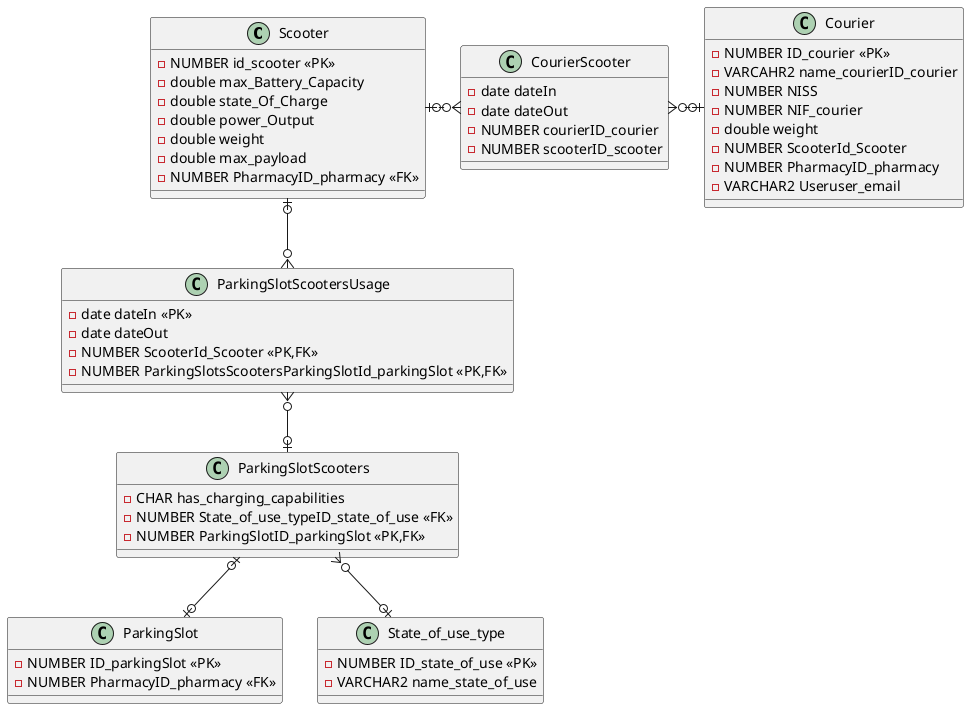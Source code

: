 @startuml
'skinparam linetype polyline


class Scooter {
    -NUMBER id_scooter «PK»
    -double max_Battery_Capacity
    -double state_Of_Charge
    -double power_Output
    -double weight
    -double max_payload
    -NUMBER PharmacyID_pharmacy «FK»
}

class ParkingSlotScootersUsage {
    -date dateIn «PK»
    -date dateOut
    -NUMBER ScooterId_Scooter «PK,FK»
    -NUMBER ParkingSlotsScootersParkingSlotId_parkingSlot «PK,FK»
}

class ParkingSlot{
    -NUMBER ID_parkingSlot «PK»
    -NUMBER PharmacyID_pharmacy «FK»
}

class ParkingSlotScooters{
    -CHAR has_charging_capabilities
    -NUMBER State_of_use_typeID_state_of_use «FK»
    -NUMBER ParkingSlotID_parkingSlot «PK,FK»
}

class State_of_use_type{
    -NUMBER ID_state_of_use «PK»
    -VARCHAR2 name_state_of_use
}

class CourierScooter{
    -date dateIn
    -date dateOut
    -NUMBER courierID_courier
    -NUMBER scooterID_scooter
}

class Courier{
    -NUMBER ID_courier «PK»
    -VARCAHR2 name_courierID_courier
    -NUMBER NISS
    -NUMBER NIF_courier
    -double weight
    -NUMBER ScooterId_Scooter
    -NUMBER PharmacyID_pharmacy
    -VARCHAR2 Useruser_email
}


Scooter |o--o{ ParkingSlotScootersUsage
ParkingSlotScootersUsage }o--o| ParkingSlotScooters
ParkingSlotScooters }o--o| State_of_use_type
ParkingSlotScooters |o--o| ParkingSlot
Scooter |o-o{ CourierScooter
CourierScooter }o-o| Courier

@enduml